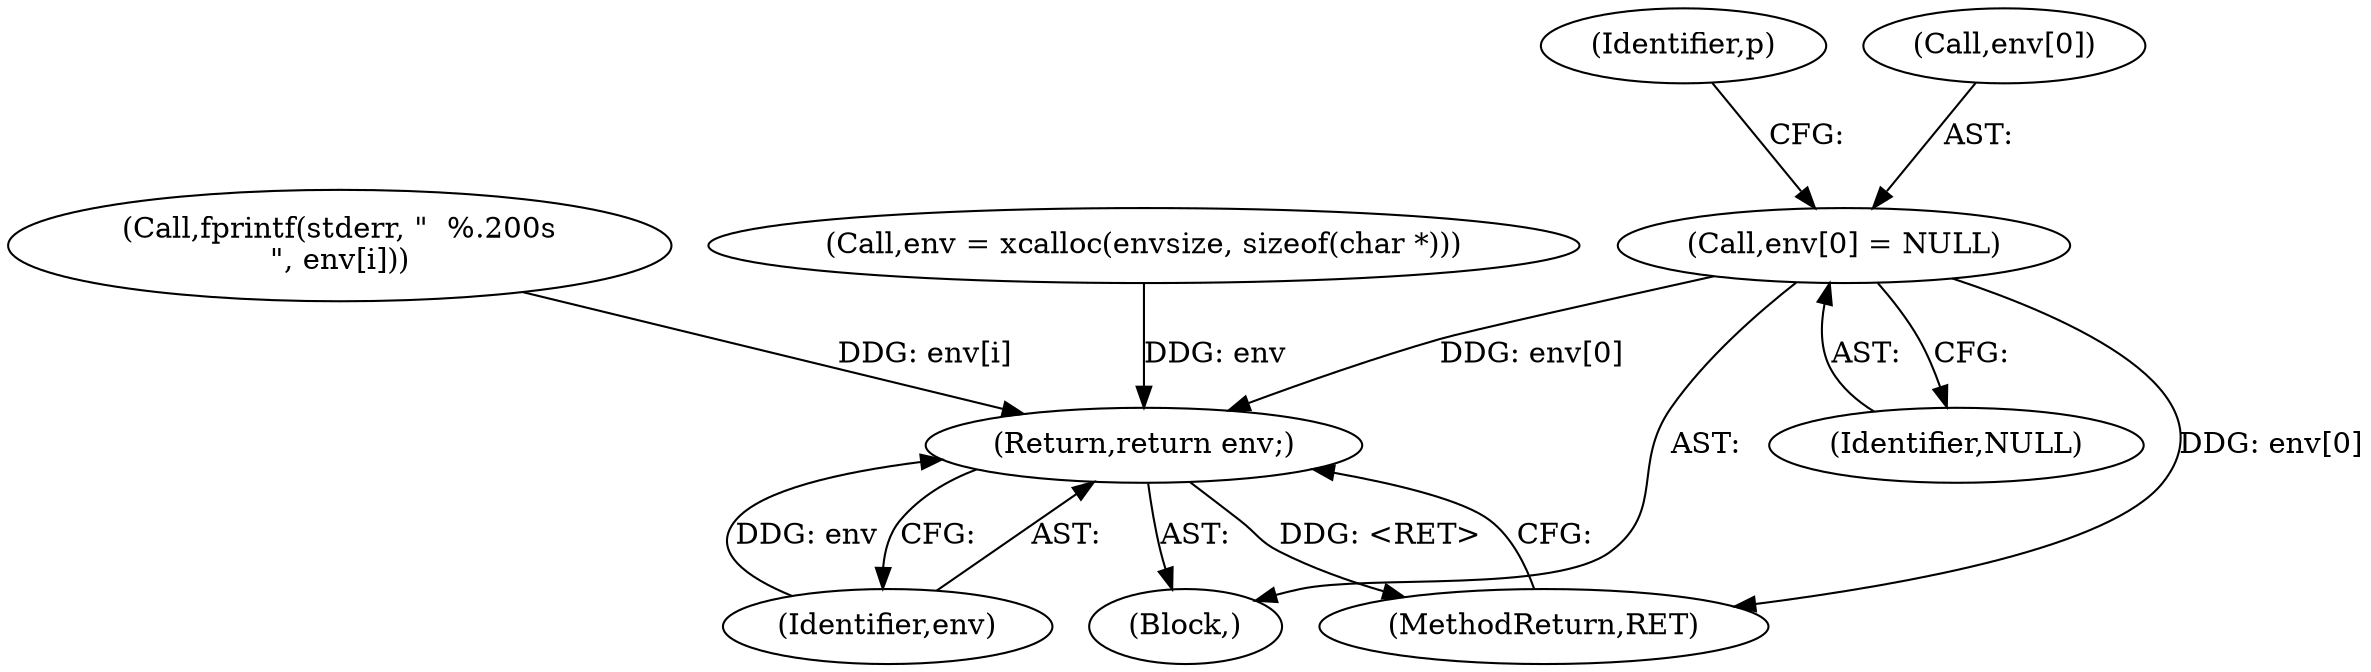 digraph "0_mindrot_85bdcd7c92fe7ff133bbc4e10a65c91810f88755@array" {
"1000147" [label="(Call,env[0] = NULL)"];
"1000628" [label="(Return,return env;)"];
"1000151" [label="(Identifier,NULL)"];
"1000155" [label="(Identifier,p)"];
"1000141" [label="(Call,env = xcalloc(envsize, sizeof(char *)))"];
"1000630" [label="(MethodReturn,RET)"];
"1000118" [label="(Block,)"];
"1000629" [label="(Identifier,env)"];
"1000628" [label="(Return,return env;)"];
"1000148" [label="(Call,env[0])"];
"1000147" [label="(Call,env[0] = NULL)"];
"1000622" [label="(Call,fprintf(stderr, \"  %.200s\n\", env[i]))"];
"1000147" -> "1000118"  [label="AST: "];
"1000147" -> "1000151"  [label="CFG: "];
"1000148" -> "1000147"  [label="AST: "];
"1000151" -> "1000147"  [label="AST: "];
"1000155" -> "1000147"  [label="CFG: "];
"1000147" -> "1000630"  [label="DDG: env[0]"];
"1000147" -> "1000628"  [label="DDG: env[0]"];
"1000628" -> "1000118"  [label="AST: "];
"1000628" -> "1000629"  [label="CFG: "];
"1000629" -> "1000628"  [label="AST: "];
"1000630" -> "1000628"  [label="CFG: "];
"1000628" -> "1000630"  [label="DDG: <RET>"];
"1000629" -> "1000628"  [label="DDG: env"];
"1000141" -> "1000628"  [label="DDG: env"];
"1000622" -> "1000628"  [label="DDG: env[i]"];
}
